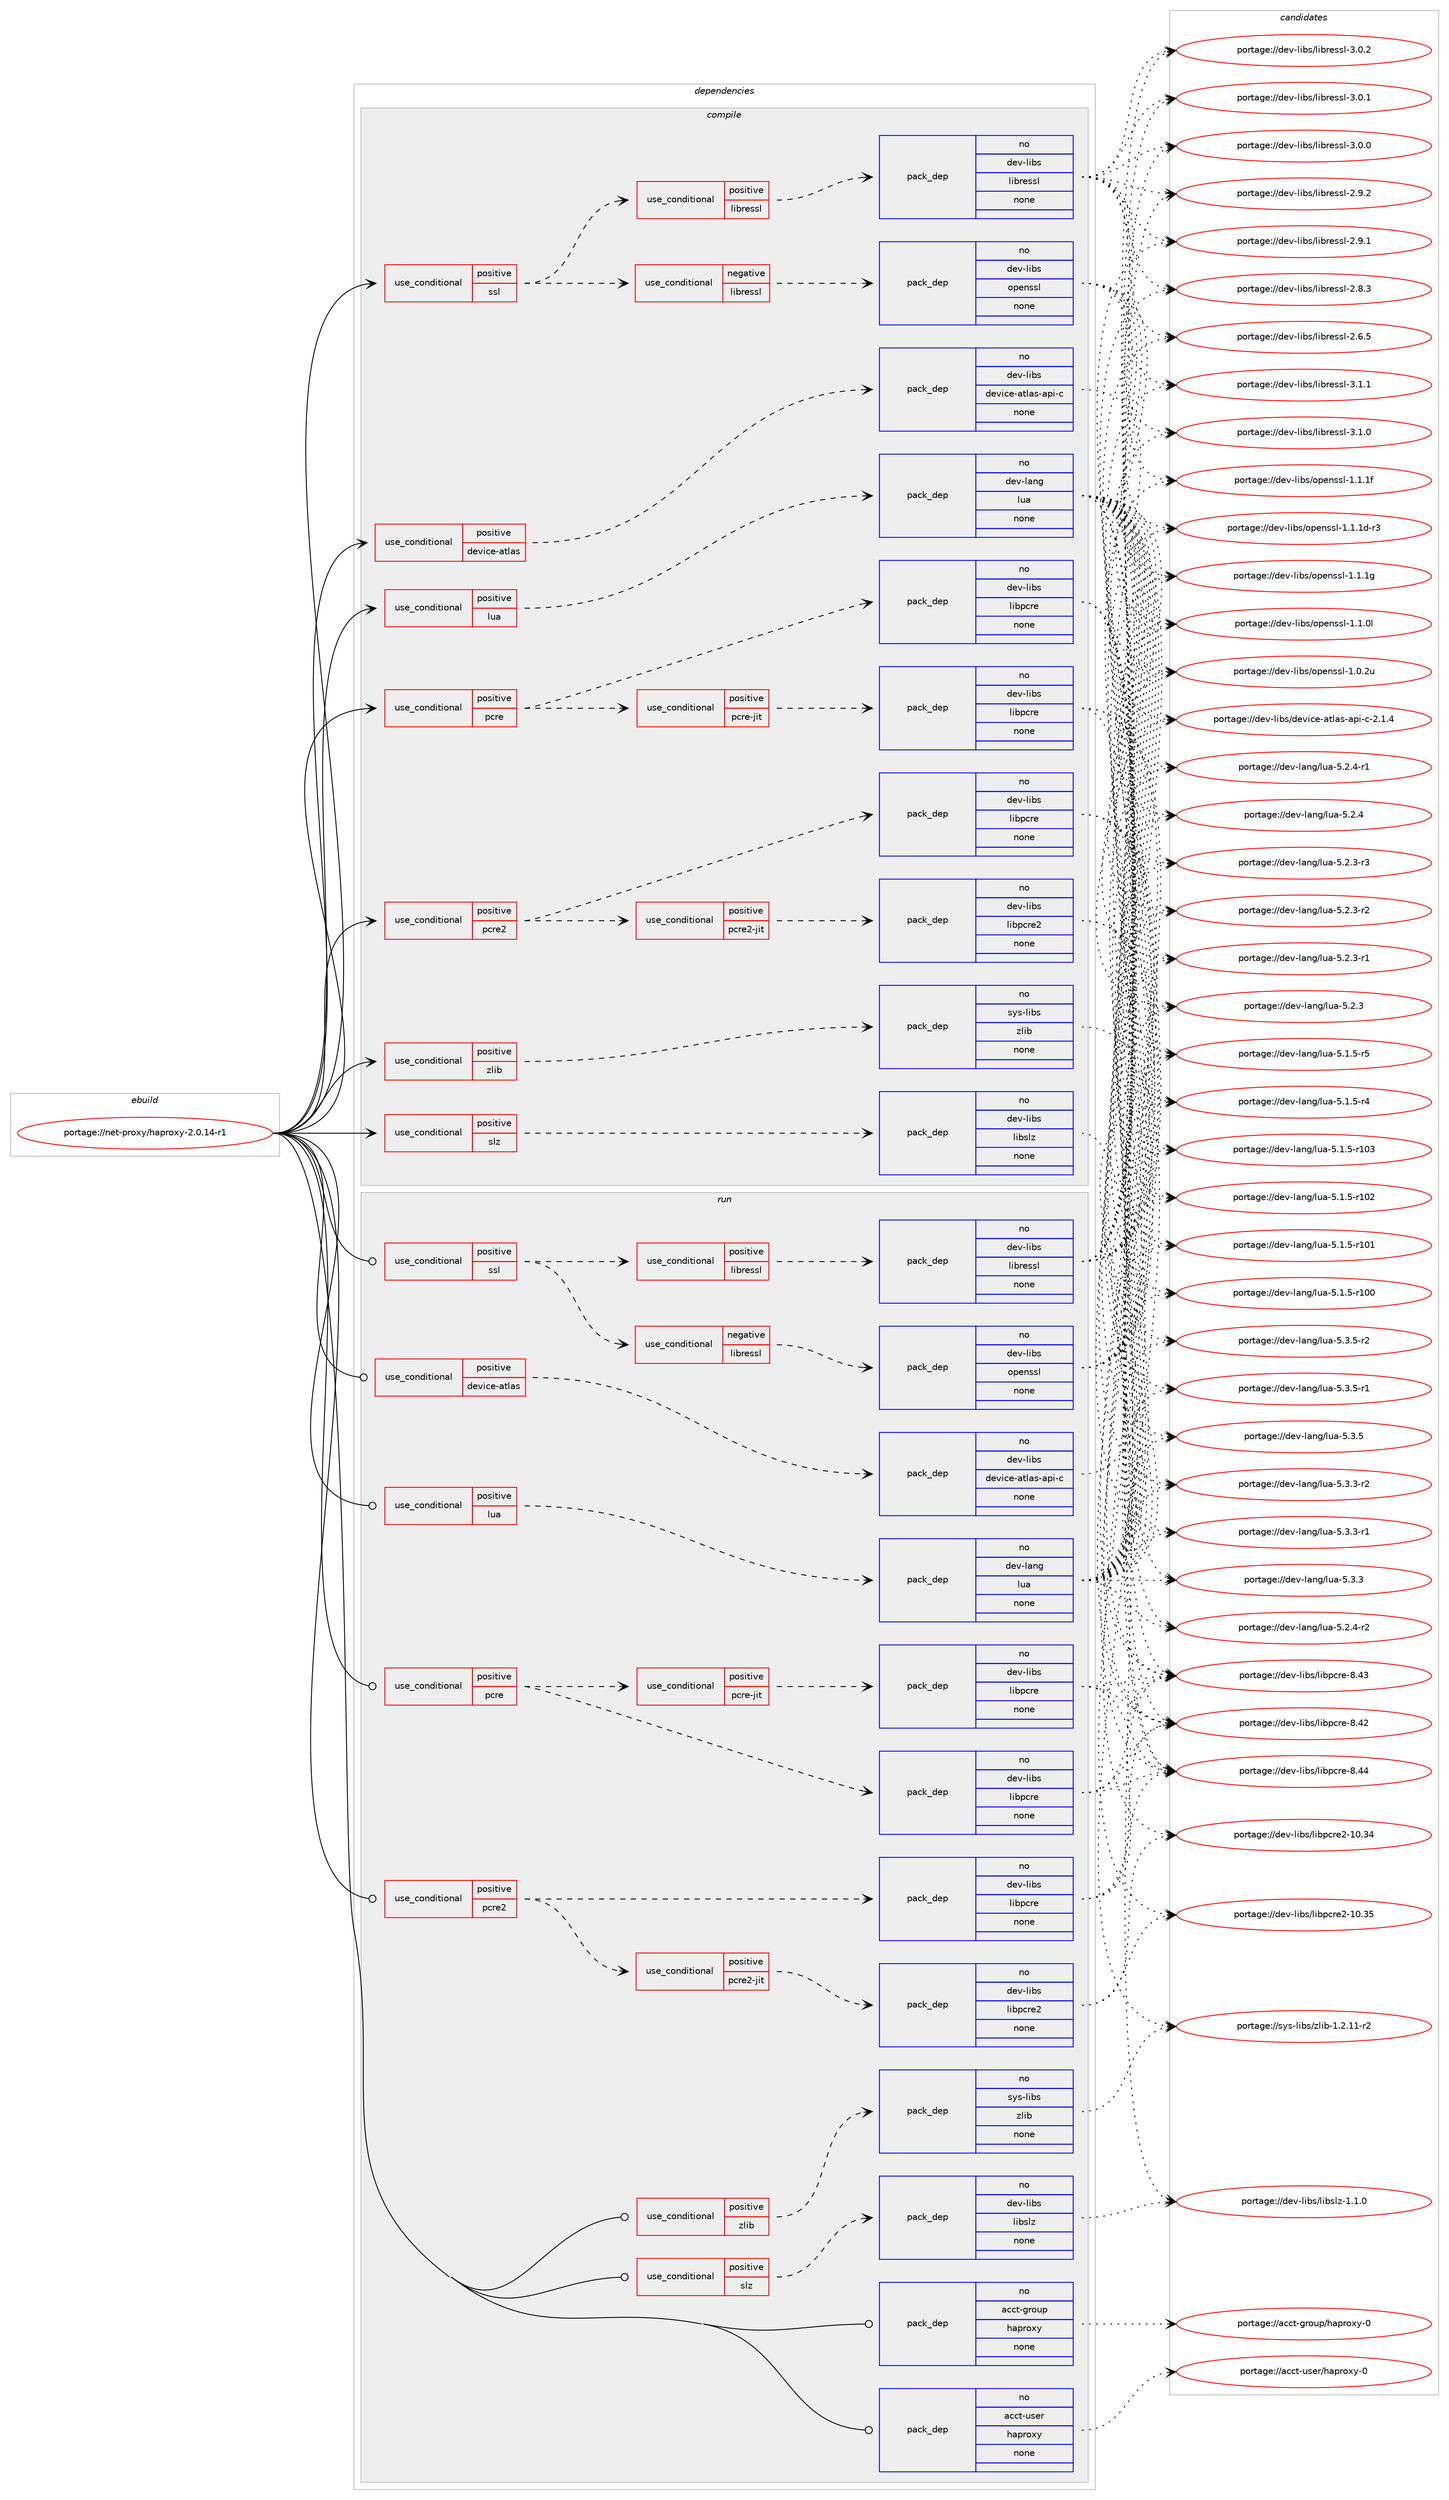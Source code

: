 digraph prolog {

# *************
# Graph options
# *************

newrank=true;
concentrate=true;
compound=true;
graph [rankdir=LR,fontname=Helvetica,fontsize=10,ranksep=1.5];#, ranksep=2.5, nodesep=0.2];
edge  [arrowhead=vee];
node  [fontname=Helvetica,fontsize=10];

# **********
# The ebuild
# **********

subgraph cluster_leftcol {
color=gray;
rank=same;
label=<<i>ebuild</i>>;
id [label="portage://net-proxy/haproxy-2.0.14-r1", color=red, width=4, href="../net-proxy/haproxy-2.0.14-r1.svg"];
}

# ****************
# The dependencies
# ****************

subgraph cluster_midcol {
color=gray;
label=<<i>dependencies</i>>;
subgraph cluster_compile {
fillcolor="#eeeeee";
style=filled;
label=<<i>compile</i>>;
subgraph cond2039 {
dependency10608 [label=<<TABLE BORDER="0" CELLBORDER="1" CELLSPACING="0" CELLPADDING="4"><TR><TD ROWSPAN="3" CELLPADDING="10">use_conditional</TD></TR><TR><TD>positive</TD></TR><TR><TD>device-atlas</TD></TR></TABLE>>, shape=none, color=red];
subgraph pack8441 {
dependency10609 [label=<<TABLE BORDER="0" CELLBORDER="1" CELLSPACING="0" CELLPADDING="4" WIDTH="220"><TR><TD ROWSPAN="6" CELLPADDING="30">pack_dep</TD></TR><TR><TD WIDTH="110">no</TD></TR><TR><TD>dev-libs</TD></TR><TR><TD>device-atlas-api-c</TD></TR><TR><TD>none</TD></TR><TR><TD></TD></TR></TABLE>>, shape=none, color=blue];
}
dependency10608:e -> dependency10609:w [weight=20,style="dashed",arrowhead="vee"];
}
id:e -> dependency10608:w [weight=20,style="solid",arrowhead="vee"];
subgraph cond2040 {
dependency10610 [label=<<TABLE BORDER="0" CELLBORDER="1" CELLSPACING="0" CELLPADDING="4"><TR><TD ROWSPAN="3" CELLPADDING="10">use_conditional</TD></TR><TR><TD>positive</TD></TR><TR><TD>lua</TD></TR></TABLE>>, shape=none, color=red];
subgraph pack8442 {
dependency10611 [label=<<TABLE BORDER="0" CELLBORDER="1" CELLSPACING="0" CELLPADDING="4" WIDTH="220"><TR><TD ROWSPAN="6" CELLPADDING="30">pack_dep</TD></TR><TR><TD WIDTH="110">no</TD></TR><TR><TD>dev-lang</TD></TR><TR><TD>lua</TD></TR><TR><TD>none</TD></TR><TR><TD></TD></TR></TABLE>>, shape=none, color=blue];
}
dependency10610:e -> dependency10611:w [weight=20,style="dashed",arrowhead="vee"];
}
id:e -> dependency10610:w [weight=20,style="solid",arrowhead="vee"];
subgraph cond2041 {
dependency10612 [label=<<TABLE BORDER="0" CELLBORDER="1" CELLSPACING="0" CELLPADDING="4"><TR><TD ROWSPAN="3" CELLPADDING="10">use_conditional</TD></TR><TR><TD>positive</TD></TR><TR><TD>pcre</TD></TR></TABLE>>, shape=none, color=red];
subgraph pack8443 {
dependency10613 [label=<<TABLE BORDER="0" CELLBORDER="1" CELLSPACING="0" CELLPADDING="4" WIDTH="220"><TR><TD ROWSPAN="6" CELLPADDING="30">pack_dep</TD></TR><TR><TD WIDTH="110">no</TD></TR><TR><TD>dev-libs</TD></TR><TR><TD>libpcre</TD></TR><TR><TD>none</TD></TR><TR><TD></TD></TR></TABLE>>, shape=none, color=blue];
}
dependency10612:e -> dependency10613:w [weight=20,style="dashed",arrowhead="vee"];
subgraph cond2042 {
dependency10614 [label=<<TABLE BORDER="0" CELLBORDER="1" CELLSPACING="0" CELLPADDING="4"><TR><TD ROWSPAN="3" CELLPADDING="10">use_conditional</TD></TR><TR><TD>positive</TD></TR><TR><TD>pcre-jit</TD></TR></TABLE>>, shape=none, color=red];
subgraph pack8444 {
dependency10615 [label=<<TABLE BORDER="0" CELLBORDER="1" CELLSPACING="0" CELLPADDING="4" WIDTH="220"><TR><TD ROWSPAN="6" CELLPADDING="30">pack_dep</TD></TR><TR><TD WIDTH="110">no</TD></TR><TR><TD>dev-libs</TD></TR><TR><TD>libpcre</TD></TR><TR><TD>none</TD></TR><TR><TD></TD></TR></TABLE>>, shape=none, color=blue];
}
dependency10614:e -> dependency10615:w [weight=20,style="dashed",arrowhead="vee"];
}
dependency10612:e -> dependency10614:w [weight=20,style="dashed",arrowhead="vee"];
}
id:e -> dependency10612:w [weight=20,style="solid",arrowhead="vee"];
subgraph cond2043 {
dependency10616 [label=<<TABLE BORDER="0" CELLBORDER="1" CELLSPACING="0" CELLPADDING="4"><TR><TD ROWSPAN="3" CELLPADDING="10">use_conditional</TD></TR><TR><TD>positive</TD></TR><TR><TD>pcre2</TD></TR></TABLE>>, shape=none, color=red];
subgraph pack8445 {
dependency10617 [label=<<TABLE BORDER="0" CELLBORDER="1" CELLSPACING="0" CELLPADDING="4" WIDTH="220"><TR><TD ROWSPAN="6" CELLPADDING="30">pack_dep</TD></TR><TR><TD WIDTH="110">no</TD></TR><TR><TD>dev-libs</TD></TR><TR><TD>libpcre</TD></TR><TR><TD>none</TD></TR><TR><TD></TD></TR></TABLE>>, shape=none, color=blue];
}
dependency10616:e -> dependency10617:w [weight=20,style="dashed",arrowhead="vee"];
subgraph cond2044 {
dependency10618 [label=<<TABLE BORDER="0" CELLBORDER="1" CELLSPACING="0" CELLPADDING="4"><TR><TD ROWSPAN="3" CELLPADDING="10">use_conditional</TD></TR><TR><TD>positive</TD></TR><TR><TD>pcre2-jit</TD></TR></TABLE>>, shape=none, color=red];
subgraph pack8446 {
dependency10619 [label=<<TABLE BORDER="0" CELLBORDER="1" CELLSPACING="0" CELLPADDING="4" WIDTH="220"><TR><TD ROWSPAN="6" CELLPADDING="30">pack_dep</TD></TR><TR><TD WIDTH="110">no</TD></TR><TR><TD>dev-libs</TD></TR><TR><TD>libpcre2</TD></TR><TR><TD>none</TD></TR><TR><TD></TD></TR></TABLE>>, shape=none, color=blue];
}
dependency10618:e -> dependency10619:w [weight=20,style="dashed",arrowhead="vee"];
}
dependency10616:e -> dependency10618:w [weight=20,style="dashed",arrowhead="vee"];
}
id:e -> dependency10616:w [weight=20,style="solid",arrowhead="vee"];
subgraph cond2045 {
dependency10620 [label=<<TABLE BORDER="0" CELLBORDER="1" CELLSPACING="0" CELLPADDING="4"><TR><TD ROWSPAN="3" CELLPADDING="10">use_conditional</TD></TR><TR><TD>positive</TD></TR><TR><TD>slz</TD></TR></TABLE>>, shape=none, color=red];
subgraph pack8447 {
dependency10621 [label=<<TABLE BORDER="0" CELLBORDER="1" CELLSPACING="0" CELLPADDING="4" WIDTH="220"><TR><TD ROWSPAN="6" CELLPADDING="30">pack_dep</TD></TR><TR><TD WIDTH="110">no</TD></TR><TR><TD>dev-libs</TD></TR><TR><TD>libslz</TD></TR><TR><TD>none</TD></TR><TR><TD></TD></TR></TABLE>>, shape=none, color=blue];
}
dependency10620:e -> dependency10621:w [weight=20,style="dashed",arrowhead="vee"];
}
id:e -> dependency10620:w [weight=20,style="solid",arrowhead="vee"];
subgraph cond2046 {
dependency10622 [label=<<TABLE BORDER="0" CELLBORDER="1" CELLSPACING="0" CELLPADDING="4"><TR><TD ROWSPAN="3" CELLPADDING="10">use_conditional</TD></TR><TR><TD>positive</TD></TR><TR><TD>ssl</TD></TR></TABLE>>, shape=none, color=red];
subgraph cond2047 {
dependency10623 [label=<<TABLE BORDER="0" CELLBORDER="1" CELLSPACING="0" CELLPADDING="4"><TR><TD ROWSPAN="3" CELLPADDING="10">use_conditional</TD></TR><TR><TD>negative</TD></TR><TR><TD>libressl</TD></TR></TABLE>>, shape=none, color=red];
subgraph pack8448 {
dependency10624 [label=<<TABLE BORDER="0" CELLBORDER="1" CELLSPACING="0" CELLPADDING="4" WIDTH="220"><TR><TD ROWSPAN="6" CELLPADDING="30">pack_dep</TD></TR><TR><TD WIDTH="110">no</TD></TR><TR><TD>dev-libs</TD></TR><TR><TD>openssl</TD></TR><TR><TD>none</TD></TR><TR><TD></TD></TR></TABLE>>, shape=none, color=blue];
}
dependency10623:e -> dependency10624:w [weight=20,style="dashed",arrowhead="vee"];
}
dependency10622:e -> dependency10623:w [weight=20,style="dashed",arrowhead="vee"];
subgraph cond2048 {
dependency10625 [label=<<TABLE BORDER="0" CELLBORDER="1" CELLSPACING="0" CELLPADDING="4"><TR><TD ROWSPAN="3" CELLPADDING="10">use_conditional</TD></TR><TR><TD>positive</TD></TR><TR><TD>libressl</TD></TR></TABLE>>, shape=none, color=red];
subgraph pack8449 {
dependency10626 [label=<<TABLE BORDER="0" CELLBORDER="1" CELLSPACING="0" CELLPADDING="4" WIDTH="220"><TR><TD ROWSPAN="6" CELLPADDING="30">pack_dep</TD></TR><TR><TD WIDTH="110">no</TD></TR><TR><TD>dev-libs</TD></TR><TR><TD>libressl</TD></TR><TR><TD>none</TD></TR><TR><TD></TD></TR></TABLE>>, shape=none, color=blue];
}
dependency10625:e -> dependency10626:w [weight=20,style="dashed",arrowhead="vee"];
}
dependency10622:e -> dependency10625:w [weight=20,style="dashed",arrowhead="vee"];
}
id:e -> dependency10622:w [weight=20,style="solid",arrowhead="vee"];
subgraph cond2049 {
dependency10627 [label=<<TABLE BORDER="0" CELLBORDER="1" CELLSPACING="0" CELLPADDING="4"><TR><TD ROWSPAN="3" CELLPADDING="10">use_conditional</TD></TR><TR><TD>positive</TD></TR><TR><TD>zlib</TD></TR></TABLE>>, shape=none, color=red];
subgraph pack8450 {
dependency10628 [label=<<TABLE BORDER="0" CELLBORDER="1" CELLSPACING="0" CELLPADDING="4" WIDTH="220"><TR><TD ROWSPAN="6" CELLPADDING="30">pack_dep</TD></TR><TR><TD WIDTH="110">no</TD></TR><TR><TD>sys-libs</TD></TR><TR><TD>zlib</TD></TR><TR><TD>none</TD></TR><TR><TD></TD></TR></TABLE>>, shape=none, color=blue];
}
dependency10627:e -> dependency10628:w [weight=20,style="dashed",arrowhead="vee"];
}
id:e -> dependency10627:w [weight=20,style="solid",arrowhead="vee"];
}
subgraph cluster_compileandrun {
fillcolor="#eeeeee";
style=filled;
label=<<i>compile and run</i>>;
}
subgraph cluster_run {
fillcolor="#eeeeee";
style=filled;
label=<<i>run</i>>;
subgraph cond2050 {
dependency10629 [label=<<TABLE BORDER="0" CELLBORDER="1" CELLSPACING="0" CELLPADDING="4"><TR><TD ROWSPAN="3" CELLPADDING="10">use_conditional</TD></TR><TR><TD>positive</TD></TR><TR><TD>device-atlas</TD></TR></TABLE>>, shape=none, color=red];
subgraph pack8451 {
dependency10630 [label=<<TABLE BORDER="0" CELLBORDER="1" CELLSPACING="0" CELLPADDING="4" WIDTH="220"><TR><TD ROWSPAN="6" CELLPADDING="30">pack_dep</TD></TR><TR><TD WIDTH="110">no</TD></TR><TR><TD>dev-libs</TD></TR><TR><TD>device-atlas-api-c</TD></TR><TR><TD>none</TD></TR><TR><TD></TD></TR></TABLE>>, shape=none, color=blue];
}
dependency10629:e -> dependency10630:w [weight=20,style="dashed",arrowhead="vee"];
}
id:e -> dependency10629:w [weight=20,style="solid",arrowhead="odot"];
subgraph cond2051 {
dependency10631 [label=<<TABLE BORDER="0" CELLBORDER="1" CELLSPACING="0" CELLPADDING="4"><TR><TD ROWSPAN="3" CELLPADDING="10">use_conditional</TD></TR><TR><TD>positive</TD></TR><TR><TD>lua</TD></TR></TABLE>>, shape=none, color=red];
subgraph pack8452 {
dependency10632 [label=<<TABLE BORDER="0" CELLBORDER="1" CELLSPACING="0" CELLPADDING="4" WIDTH="220"><TR><TD ROWSPAN="6" CELLPADDING="30">pack_dep</TD></TR><TR><TD WIDTH="110">no</TD></TR><TR><TD>dev-lang</TD></TR><TR><TD>lua</TD></TR><TR><TD>none</TD></TR><TR><TD></TD></TR></TABLE>>, shape=none, color=blue];
}
dependency10631:e -> dependency10632:w [weight=20,style="dashed",arrowhead="vee"];
}
id:e -> dependency10631:w [weight=20,style="solid",arrowhead="odot"];
subgraph cond2052 {
dependency10633 [label=<<TABLE BORDER="0" CELLBORDER="1" CELLSPACING="0" CELLPADDING="4"><TR><TD ROWSPAN="3" CELLPADDING="10">use_conditional</TD></TR><TR><TD>positive</TD></TR><TR><TD>pcre</TD></TR></TABLE>>, shape=none, color=red];
subgraph pack8453 {
dependency10634 [label=<<TABLE BORDER="0" CELLBORDER="1" CELLSPACING="0" CELLPADDING="4" WIDTH="220"><TR><TD ROWSPAN="6" CELLPADDING="30">pack_dep</TD></TR><TR><TD WIDTH="110">no</TD></TR><TR><TD>dev-libs</TD></TR><TR><TD>libpcre</TD></TR><TR><TD>none</TD></TR><TR><TD></TD></TR></TABLE>>, shape=none, color=blue];
}
dependency10633:e -> dependency10634:w [weight=20,style="dashed",arrowhead="vee"];
subgraph cond2053 {
dependency10635 [label=<<TABLE BORDER="0" CELLBORDER="1" CELLSPACING="0" CELLPADDING="4"><TR><TD ROWSPAN="3" CELLPADDING="10">use_conditional</TD></TR><TR><TD>positive</TD></TR><TR><TD>pcre-jit</TD></TR></TABLE>>, shape=none, color=red];
subgraph pack8454 {
dependency10636 [label=<<TABLE BORDER="0" CELLBORDER="1" CELLSPACING="0" CELLPADDING="4" WIDTH="220"><TR><TD ROWSPAN="6" CELLPADDING="30">pack_dep</TD></TR><TR><TD WIDTH="110">no</TD></TR><TR><TD>dev-libs</TD></TR><TR><TD>libpcre</TD></TR><TR><TD>none</TD></TR><TR><TD></TD></TR></TABLE>>, shape=none, color=blue];
}
dependency10635:e -> dependency10636:w [weight=20,style="dashed",arrowhead="vee"];
}
dependency10633:e -> dependency10635:w [weight=20,style="dashed",arrowhead="vee"];
}
id:e -> dependency10633:w [weight=20,style="solid",arrowhead="odot"];
subgraph cond2054 {
dependency10637 [label=<<TABLE BORDER="0" CELLBORDER="1" CELLSPACING="0" CELLPADDING="4"><TR><TD ROWSPAN="3" CELLPADDING="10">use_conditional</TD></TR><TR><TD>positive</TD></TR><TR><TD>pcre2</TD></TR></TABLE>>, shape=none, color=red];
subgraph pack8455 {
dependency10638 [label=<<TABLE BORDER="0" CELLBORDER="1" CELLSPACING="0" CELLPADDING="4" WIDTH="220"><TR><TD ROWSPAN="6" CELLPADDING="30">pack_dep</TD></TR><TR><TD WIDTH="110">no</TD></TR><TR><TD>dev-libs</TD></TR><TR><TD>libpcre</TD></TR><TR><TD>none</TD></TR><TR><TD></TD></TR></TABLE>>, shape=none, color=blue];
}
dependency10637:e -> dependency10638:w [weight=20,style="dashed",arrowhead="vee"];
subgraph cond2055 {
dependency10639 [label=<<TABLE BORDER="0" CELLBORDER="1" CELLSPACING="0" CELLPADDING="4"><TR><TD ROWSPAN="3" CELLPADDING="10">use_conditional</TD></TR><TR><TD>positive</TD></TR><TR><TD>pcre2-jit</TD></TR></TABLE>>, shape=none, color=red];
subgraph pack8456 {
dependency10640 [label=<<TABLE BORDER="0" CELLBORDER="1" CELLSPACING="0" CELLPADDING="4" WIDTH="220"><TR><TD ROWSPAN="6" CELLPADDING="30">pack_dep</TD></TR><TR><TD WIDTH="110">no</TD></TR><TR><TD>dev-libs</TD></TR><TR><TD>libpcre2</TD></TR><TR><TD>none</TD></TR><TR><TD></TD></TR></TABLE>>, shape=none, color=blue];
}
dependency10639:e -> dependency10640:w [weight=20,style="dashed",arrowhead="vee"];
}
dependency10637:e -> dependency10639:w [weight=20,style="dashed",arrowhead="vee"];
}
id:e -> dependency10637:w [weight=20,style="solid",arrowhead="odot"];
subgraph cond2056 {
dependency10641 [label=<<TABLE BORDER="0" CELLBORDER="1" CELLSPACING="0" CELLPADDING="4"><TR><TD ROWSPAN="3" CELLPADDING="10">use_conditional</TD></TR><TR><TD>positive</TD></TR><TR><TD>slz</TD></TR></TABLE>>, shape=none, color=red];
subgraph pack8457 {
dependency10642 [label=<<TABLE BORDER="0" CELLBORDER="1" CELLSPACING="0" CELLPADDING="4" WIDTH="220"><TR><TD ROWSPAN="6" CELLPADDING="30">pack_dep</TD></TR><TR><TD WIDTH="110">no</TD></TR><TR><TD>dev-libs</TD></TR><TR><TD>libslz</TD></TR><TR><TD>none</TD></TR><TR><TD></TD></TR></TABLE>>, shape=none, color=blue];
}
dependency10641:e -> dependency10642:w [weight=20,style="dashed",arrowhead="vee"];
}
id:e -> dependency10641:w [weight=20,style="solid",arrowhead="odot"];
subgraph cond2057 {
dependency10643 [label=<<TABLE BORDER="0" CELLBORDER="1" CELLSPACING="0" CELLPADDING="4"><TR><TD ROWSPAN="3" CELLPADDING="10">use_conditional</TD></TR><TR><TD>positive</TD></TR><TR><TD>ssl</TD></TR></TABLE>>, shape=none, color=red];
subgraph cond2058 {
dependency10644 [label=<<TABLE BORDER="0" CELLBORDER="1" CELLSPACING="0" CELLPADDING="4"><TR><TD ROWSPAN="3" CELLPADDING="10">use_conditional</TD></TR><TR><TD>negative</TD></TR><TR><TD>libressl</TD></TR></TABLE>>, shape=none, color=red];
subgraph pack8458 {
dependency10645 [label=<<TABLE BORDER="0" CELLBORDER="1" CELLSPACING="0" CELLPADDING="4" WIDTH="220"><TR><TD ROWSPAN="6" CELLPADDING="30">pack_dep</TD></TR><TR><TD WIDTH="110">no</TD></TR><TR><TD>dev-libs</TD></TR><TR><TD>openssl</TD></TR><TR><TD>none</TD></TR><TR><TD></TD></TR></TABLE>>, shape=none, color=blue];
}
dependency10644:e -> dependency10645:w [weight=20,style="dashed",arrowhead="vee"];
}
dependency10643:e -> dependency10644:w [weight=20,style="dashed",arrowhead="vee"];
subgraph cond2059 {
dependency10646 [label=<<TABLE BORDER="0" CELLBORDER="1" CELLSPACING="0" CELLPADDING="4"><TR><TD ROWSPAN="3" CELLPADDING="10">use_conditional</TD></TR><TR><TD>positive</TD></TR><TR><TD>libressl</TD></TR></TABLE>>, shape=none, color=red];
subgraph pack8459 {
dependency10647 [label=<<TABLE BORDER="0" CELLBORDER="1" CELLSPACING="0" CELLPADDING="4" WIDTH="220"><TR><TD ROWSPAN="6" CELLPADDING="30">pack_dep</TD></TR><TR><TD WIDTH="110">no</TD></TR><TR><TD>dev-libs</TD></TR><TR><TD>libressl</TD></TR><TR><TD>none</TD></TR><TR><TD></TD></TR></TABLE>>, shape=none, color=blue];
}
dependency10646:e -> dependency10647:w [weight=20,style="dashed",arrowhead="vee"];
}
dependency10643:e -> dependency10646:w [weight=20,style="dashed",arrowhead="vee"];
}
id:e -> dependency10643:w [weight=20,style="solid",arrowhead="odot"];
subgraph cond2060 {
dependency10648 [label=<<TABLE BORDER="0" CELLBORDER="1" CELLSPACING="0" CELLPADDING="4"><TR><TD ROWSPAN="3" CELLPADDING="10">use_conditional</TD></TR><TR><TD>positive</TD></TR><TR><TD>zlib</TD></TR></TABLE>>, shape=none, color=red];
subgraph pack8460 {
dependency10649 [label=<<TABLE BORDER="0" CELLBORDER="1" CELLSPACING="0" CELLPADDING="4" WIDTH="220"><TR><TD ROWSPAN="6" CELLPADDING="30">pack_dep</TD></TR><TR><TD WIDTH="110">no</TD></TR><TR><TD>sys-libs</TD></TR><TR><TD>zlib</TD></TR><TR><TD>none</TD></TR><TR><TD></TD></TR></TABLE>>, shape=none, color=blue];
}
dependency10648:e -> dependency10649:w [weight=20,style="dashed",arrowhead="vee"];
}
id:e -> dependency10648:w [weight=20,style="solid",arrowhead="odot"];
subgraph pack8461 {
dependency10650 [label=<<TABLE BORDER="0" CELLBORDER="1" CELLSPACING="0" CELLPADDING="4" WIDTH="220"><TR><TD ROWSPAN="6" CELLPADDING="30">pack_dep</TD></TR><TR><TD WIDTH="110">no</TD></TR><TR><TD>acct-group</TD></TR><TR><TD>haproxy</TD></TR><TR><TD>none</TD></TR><TR><TD></TD></TR></TABLE>>, shape=none, color=blue];
}
id:e -> dependency10650:w [weight=20,style="solid",arrowhead="odot"];
subgraph pack8462 {
dependency10651 [label=<<TABLE BORDER="0" CELLBORDER="1" CELLSPACING="0" CELLPADDING="4" WIDTH="220"><TR><TD ROWSPAN="6" CELLPADDING="30">pack_dep</TD></TR><TR><TD WIDTH="110">no</TD></TR><TR><TD>acct-user</TD></TR><TR><TD>haproxy</TD></TR><TR><TD>none</TD></TR><TR><TD></TD></TR></TABLE>>, shape=none, color=blue];
}
id:e -> dependency10651:w [weight=20,style="solid",arrowhead="odot"];
}
}

# **************
# The candidates
# **************

subgraph cluster_choices {
rank=same;
color=gray;
label=<<i>candidates</i>>;

subgraph choice8441 {
color=black;
nodesep=1;
choice1001011184510810598115471001011181059910145971161089711545971121054599455046494652 [label="portage://dev-libs/device-atlas-api-c-2.1.4", color=red, width=4,href="../dev-libs/device-atlas-api-c-2.1.4.svg"];
dependency10609:e -> choice1001011184510810598115471001011181059910145971161089711545971121054599455046494652:w [style=dotted,weight="100"];
}
subgraph choice8442 {
color=black;
nodesep=1;
choice100101118451089711010347108117974553465146534511450 [label="portage://dev-lang/lua-5.3.5-r2", color=red, width=4,href="../dev-lang/lua-5.3.5-r2.svg"];
choice100101118451089711010347108117974553465146534511449 [label="portage://dev-lang/lua-5.3.5-r1", color=red, width=4,href="../dev-lang/lua-5.3.5-r1.svg"];
choice10010111845108971101034710811797455346514653 [label="portage://dev-lang/lua-5.3.5", color=red, width=4,href="../dev-lang/lua-5.3.5.svg"];
choice100101118451089711010347108117974553465146514511450 [label="portage://dev-lang/lua-5.3.3-r2", color=red, width=4,href="../dev-lang/lua-5.3.3-r2.svg"];
choice100101118451089711010347108117974553465146514511449 [label="portage://dev-lang/lua-5.3.3-r1", color=red, width=4,href="../dev-lang/lua-5.3.3-r1.svg"];
choice10010111845108971101034710811797455346514651 [label="portage://dev-lang/lua-5.3.3", color=red, width=4,href="../dev-lang/lua-5.3.3.svg"];
choice100101118451089711010347108117974553465046524511450 [label="portage://dev-lang/lua-5.2.4-r2", color=red, width=4,href="../dev-lang/lua-5.2.4-r2.svg"];
choice100101118451089711010347108117974553465046524511449 [label="portage://dev-lang/lua-5.2.4-r1", color=red, width=4,href="../dev-lang/lua-5.2.4-r1.svg"];
choice10010111845108971101034710811797455346504652 [label="portage://dev-lang/lua-5.2.4", color=red, width=4,href="../dev-lang/lua-5.2.4.svg"];
choice100101118451089711010347108117974553465046514511451 [label="portage://dev-lang/lua-5.2.3-r3", color=red, width=4,href="../dev-lang/lua-5.2.3-r3.svg"];
choice100101118451089711010347108117974553465046514511450 [label="portage://dev-lang/lua-5.2.3-r2", color=red, width=4,href="../dev-lang/lua-5.2.3-r2.svg"];
choice100101118451089711010347108117974553465046514511449 [label="portage://dev-lang/lua-5.2.3-r1", color=red, width=4,href="../dev-lang/lua-5.2.3-r1.svg"];
choice10010111845108971101034710811797455346504651 [label="portage://dev-lang/lua-5.2.3", color=red, width=4,href="../dev-lang/lua-5.2.3.svg"];
choice100101118451089711010347108117974553464946534511453 [label="portage://dev-lang/lua-5.1.5-r5", color=red, width=4,href="../dev-lang/lua-5.1.5-r5.svg"];
choice100101118451089711010347108117974553464946534511452 [label="portage://dev-lang/lua-5.1.5-r4", color=red, width=4,href="../dev-lang/lua-5.1.5-r4.svg"];
choice1001011184510897110103471081179745534649465345114494851 [label="portage://dev-lang/lua-5.1.5-r103", color=red, width=4,href="../dev-lang/lua-5.1.5-r103.svg"];
choice1001011184510897110103471081179745534649465345114494850 [label="portage://dev-lang/lua-5.1.5-r102", color=red, width=4,href="../dev-lang/lua-5.1.5-r102.svg"];
choice1001011184510897110103471081179745534649465345114494849 [label="portage://dev-lang/lua-5.1.5-r101", color=red, width=4,href="../dev-lang/lua-5.1.5-r101.svg"];
choice1001011184510897110103471081179745534649465345114494848 [label="portage://dev-lang/lua-5.1.5-r100", color=red, width=4,href="../dev-lang/lua-5.1.5-r100.svg"];
dependency10611:e -> choice100101118451089711010347108117974553465146534511450:w [style=dotted,weight="100"];
dependency10611:e -> choice100101118451089711010347108117974553465146534511449:w [style=dotted,weight="100"];
dependency10611:e -> choice10010111845108971101034710811797455346514653:w [style=dotted,weight="100"];
dependency10611:e -> choice100101118451089711010347108117974553465146514511450:w [style=dotted,weight="100"];
dependency10611:e -> choice100101118451089711010347108117974553465146514511449:w [style=dotted,weight="100"];
dependency10611:e -> choice10010111845108971101034710811797455346514651:w [style=dotted,weight="100"];
dependency10611:e -> choice100101118451089711010347108117974553465046524511450:w [style=dotted,weight="100"];
dependency10611:e -> choice100101118451089711010347108117974553465046524511449:w [style=dotted,weight="100"];
dependency10611:e -> choice10010111845108971101034710811797455346504652:w [style=dotted,weight="100"];
dependency10611:e -> choice100101118451089711010347108117974553465046514511451:w [style=dotted,weight="100"];
dependency10611:e -> choice100101118451089711010347108117974553465046514511450:w [style=dotted,weight="100"];
dependency10611:e -> choice100101118451089711010347108117974553465046514511449:w [style=dotted,weight="100"];
dependency10611:e -> choice10010111845108971101034710811797455346504651:w [style=dotted,weight="100"];
dependency10611:e -> choice100101118451089711010347108117974553464946534511453:w [style=dotted,weight="100"];
dependency10611:e -> choice100101118451089711010347108117974553464946534511452:w [style=dotted,weight="100"];
dependency10611:e -> choice1001011184510897110103471081179745534649465345114494851:w [style=dotted,weight="100"];
dependency10611:e -> choice1001011184510897110103471081179745534649465345114494850:w [style=dotted,weight="100"];
dependency10611:e -> choice1001011184510897110103471081179745534649465345114494849:w [style=dotted,weight="100"];
dependency10611:e -> choice1001011184510897110103471081179745534649465345114494848:w [style=dotted,weight="100"];
}
subgraph choice8443 {
color=black;
nodesep=1;
choice10010111845108105981154710810598112991141014556465252 [label="portage://dev-libs/libpcre-8.44", color=red, width=4,href="../dev-libs/libpcre-8.44.svg"];
choice10010111845108105981154710810598112991141014556465251 [label="portage://dev-libs/libpcre-8.43", color=red, width=4,href="../dev-libs/libpcre-8.43.svg"];
choice10010111845108105981154710810598112991141014556465250 [label="portage://dev-libs/libpcre-8.42", color=red, width=4,href="../dev-libs/libpcre-8.42.svg"];
dependency10613:e -> choice10010111845108105981154710810598112991141014556465252:w [style=dotted,weight="100"];
dependency10613:e -> choice10010111845108105981154710810598112991141014556465251:w [style=dotted,weight="100"];
dependency10613:e -> choice10010111845108105981154710810598112991141014556465250:w [style=dotted,weight="100"];
}
subgraph choice8444 {
color=black;
nodesep=1;
choice10010111845108105981154710810598112991141014556465252 [label="portage://dev-libs/libpcre-8.44", color=red, width=4,href="../dev-libs/libpcre-8.44.svg"];
choice10010111845108105981154710810598112991141014556465251 [label="portage://dev-libs/libpcre-8.43", color=red, width=4,href="../dev-libs/libpcre-8.43.svg"];
choice10010111845108105981154710810598112991141014556465250 [label="portage://dev-libs/libpcre-8.42", color=red, width=4,href="../dev-libs/libpcre-8.42.svg"];
dependency10615:e -> choice10010111845108105981154710810598112991141014556465252:w [style=dotted,weight="100"];
dependency10615:e -> choice10010111845108105981154710810598112991141014556465251:w [style=dotted,weight="100"];
dependency10615:e -> choice10010111845108105981154710810598112991141014556465250:w [style=dotted,weight="100"];
}
subgraph choice8445 {
color=black;
nodesep=1;
choice10010111845108105981154710810598112991141014556465252 [label="portage://dev-libs/libpcre-8.44", color=red, width=4,href="../dev-libs/libpcre-8.44.svg"];
choice10010111845108105981154710810598112991141014556465251 [label="portage://dev-libs/libpcre-8.43", color=red, width=4,href="../dev-libs/libpcre-8.43.svg"];
choice10010111845108105981154710810598112991141014556465250 [label="portage://dev-libs/libpcre-8.42", color=red, width=4,href="../dev-libs/libpcre-8.42.svg"];
dependency10617:e -> choice10010111845108105981154710810598112991141014556465252:w [style=dotted,weight="100"];
dependency10617:e -> choice10010111845108105981154710810598112991141014556465251:w [style=dotted,weight="100"];
dependency10617:e -> choice10010111845108105981154710810598112991141014556465250:w [style=dotted,weight="100"];
}
subgraph choice8446 {
color=black;
nodesep=1;
choice100101118451081059811547108105981129911410150454948465153 [label="portage://dev-libs/libpcre2-10.35", color=red, width=4,href="../dev-libs/libpcre2-10.35.svg"];
choice100101118451081059811547108105981129911410150454948465152 [label="portage://dev-libs/libpcre2-10.34", color=red, width=4,href="../dev-libs/libpcre2-10.34.svg"];
dependency10619:e -> choice100101118451081059811547108105981129911410150454948465153:w [style=dotted,weight="100"];
dependency10619:e -> choice100101118451081059811547108105981129911410150454948465152:w [style=dotted,weight="100"];
}
subgraph choice8447 {
color=black;
nodesep=1;
choice10010111845108105981154710810598115108122454946494648 [label="portage://dev-libs/libslz-1.1.0", color=red, width=4,href="../dev-libs/libslz-1.1.0.svg"];
dependency10621:e -> choice10010111845108105981154710810598115108122454946494648:w [style=dotted,weight="100"];
}
subgraph choice8448 {
color=black;
nodesep=1;
choice100101118451081059811547111112101110115115108454946494649103 [label="portage://dev-libs/openssl-1.1.1g", color=red, width=4,href="../dev-libs/openssl-1.1.1g.svg"];
choice100101118451081059811547111112101110115115108454946494649102 [label="portage://dev-libs/openssl-1.1.1f", color=red, width=4,href="../dev-libs/openssl-1.1.1f.svg"];
choice1001011184510810598115471111121011101151151084549464946491004511451 [label="portage://dev-libs/openssl-1.1.1d-r3", color=red, width=4,href="../dev-libs/openssl-1.1.1d-r3.svg"];
choice100101118451081059811547111112101110115115108454946494648108 [label="portage://dev-libs/openssl-1.1.0l", color=red, width=4,href="../dev-libs/openssl-1.1.0l.svg"];
choice100101118451081059811547111112101110115115108454946484650117 [label="portage://dev-libs/openssl-1.0.2u", color=red, width=4,href="../dev-libs/openssl-1.0.2u.svg"];
dependency10624:e -> choice100101118451081059811547111112101110115115108454946494649103:w [style=dotted,weight="100"];
dependency10624:e -> choice100101118451081059811547111112101110115115108454946494649102:w [style=dotted,weight="100"];
dependency10624:e -> choice1001011184510810598115471111121011101151151084549464946491004511451:w [style=dotted,weight="100"];
dependency10624:e -> choice100101118451081059811547111112101110115115108454946494648108:w [style=dotted,weight="100"];
dependency10624:e -> choice100101118451081059811547111112101110115115108454946484650117:w [style=dotted,weight="100"];
}
subgraph choice8449 {
color=black;
nodesep=1;
choice10010111845108105981154710810598114101115115108455146494649 [label="portage://dev-libs/libressl-3.1.1", color=red, width=4,href="../dev-libs/libressl-3.1.1.svg"];
choice10010111845108105981154710810598114101115115108455146494648 [label="portage://dev-libs/libressl-3.1.0", color=red, width=4,href="../dev-libs/libressl-3.1.0.svg"];
choice10010111845108105981154710810598114101115115108455146484650 [label="portage://dev-libs/libressl-3.0.2", color=red, width=4,href="../dev-libs/libressl-3.0.2.svg"];
choice10010111845108105981154710810598114101115115108455146484649 [label="portage://dev-libs/libressl-3.0.1", color=red, width=4,href="../dev-libs/libressl-3.0.1.svg"];
choice10010111845108105981154710810598114101115115108455146484648 [label="portage://dev-libs/libressl-3.0.0", color=red, width=4,href="../dev-libs/libressl-3.0.0.svg"];
choice10010111845108105981154710810598114101115115108455046574650 [label="portage://dev-libs/libressl-2.9.2", color=red, width=4,href="../dev-libs/libressl-2.9.2.svg"];
choice10010111845108105981154710810598114101115115108455046574649 [label="portage://dev-libs/libressl-2.9.1", color=red, width=4,href="../dev-libs/libressl-2.9.1.svg"];
choice10010111845108105981154710810598114101115115108455046564651 [label="portage://dev-libs/libressl-2.8.3", color=red, width=4,href="../dev-libs/libressl-2.8.3.svg"];
choice10010111845108105981154710810598114101115115108455046544653 [label="portage://dev-libs/libressl-2.6.5", color=red, width=4,href="../dev-libs/libressl-2.6.5.svg"];
dependency10626:e -> choice10010111845108105981154710810598114101115115108455146494649:w [style=dotted,weight="100"];
dependency10626:e -> choice10010111845108105981154710810598114101115115108455146494648:w [style=dotted,weight="100"];
dependency10626:e -> choice10010111845108105981154710810598114101115115108455146484650:w [style=dotted,weight="100"];
dependency10626:e -> choice10010111845108105981154710810598114101115115108455146484649:w [style=dotted,weight="100"];
dependency10626:e -> choice10010111845108105981154710810598114101115115108455146484648:w [style=dotted,weight="100"];
dependency10626:e -> choice10010111845108105981154710810598114101115115108455046574650:w [style=dotted,weight="100"];
dependency10626:e -> choice10010111845108105981154710810598114101115115108455046574649:w [style=dotted,weight="100"];
dependency10626:e -> choice10010111845108105981154710810598114101115115108455046564651:w [style=dotted,weight="100"];
dependency10626:e -> choice10010111845108105981154710810598114101115115108455046544653:w [style=dotted,weight="100"];
}
subgraph choice8450 {
color=black;
nodesep=1;
choice11512111545108105981154712210810598454946504649494511450 [label="portage://sys-libs/zlib-1.2.11-r2", color=red, width=4,href="../sys-libs/zlib-1.2.11-r2.svg"];
dependency10628:e -> choice11512111545108105981154712210810598454946504649494511450:w [style=dotted,weight="100"];
}
subgraph choice8451 {
color=black;
nodesep=1;
choice1001011184510810598115471001011181059910145971161089711545971121054599455046494652 [label="portage://dev-libs/device-atlas-api-c-2.1.4", color=red, width=4,href="../dev-libs/device-atlas-api-c-2.1.4.svg"];
dependency10630:e -> choice1001011184510810598115471001011181059910145971161089711545971121054599455046494652:w [style=dotted,weight="100"];
}
subgraph choice8452 {
color=black;
nodesep=1;
choice100101118451089711010347108117974553465146534511450 [label="portage://dev-lang/lua-5.3.5-r2", color=red, width=4,href="../dev-lang/lua-5.3.5-r2.svg"];
choice100101118451089711010347108117974553465146534511449 [label="portage://dev-lang/lua-5.3.5-r1", color=red, width=4,href="../dev-lang/lua-5.3.5-r1.svg"];
choice10010111845108971101034710811797455346514653 [label="portage://dev-lang/lua-5.3.5", color=red, width=4,href="../dev-lang/lua-5.3.5.svg"];
choice100101118451089711010347108117974553465146514511450 [label="portage://dev-lang/lua-5.3.3-r2", color=red, width=4,href="../dev-lang/lua-5.3.3-r2.svg"];
choice100101118451089711010347108117974553465146514511449 [label="portage://dev-lang/lua-5.3.3-r1", color=red, width=4,href="../dev-lang/lua-5.3.3-r1.svg"];
choice10010111845108971101034710811797455346514651 [label="portage://dev-lang/lua-5.3.3", color=red, width=4,href="../dev-lang/lua-5.3.3.svg"];
choice100101118451089711010347108117974553465046524511450 [label="portage://dev-lang/lua-5.2.4-r2", color=red, width=4,href="../dev-lang/lua-5.2.4-r2.svg"];
choice100101118451089711010347108117974553465046524511449 [label="portage://dev-lang/lua-5.2.4-r1", color=red, width=4,href="../dev-lang/lua-5.2.4-r1.svg"];
choice10010111845108971101034710811797455346504652 [label="portage://dev-lang/lua-5.2.4", color=red, width=4,href="../dev-lang/lua-5.2.4.svg"];
choice100101118451089711010347108117974553465046514511451 [label="portage://dev-lang/lua-5.2.3-r3", color=red, width=4,href="../dev-lang/lua-5.2.3-r3.svg"];
choice100101118451089711010347108117974553465046514511450 [label="portage://dev-lang/lua-5.2.3-r2", color=red, width=4,href="../dev-lang/lua-5.2.3-r2.svg"];
choice100101118451089711010347108117974553465046514511449 [label="portage://dev-lang/lua-5.2.3-r1", color=red, width=4,href="../dev-lang/lua-5.2.3-r1.svg"];
choice10010111845108971101034710811797455346504651 [label="portage://dev-lang/lua-5.2.3", color=red, width=4,href="../dev-lang/lua-5.2.3.svg"];
choice100101118451089711010347108117974553464946534511453 [label="portage://dev-lang/lua-5.1.5-r5", color=red, width=4,href="../dev-lang/lua-5.1.5-r5.svg"];
choice100101118451089711010347108117974553464946534511452 [label="portage://dev-lang/lua-5.1.5-r4", color=red, width=4,href="../dev-lang/lua-5.1.5-r4.svg"];
choice1001011184510897110103471081179745534649465345114494851 [label="portage://dev-lang/lua-5.1.5-r103", color=red, width=4,href="../dev-lang/lua-5.1.5-r103.svg"];
choice1001011184510897110103471081179745534649465345114494850 [label="portage://dev-lang/lua-5.1.5-r102", color=red, width=4,href="../dev-lang/lua-5.1.5-r102.svg"];
choice1001011184510897110103471081179745534649465345114494849 [label="portage://dev-lang/lua-5.1.5-r101", color=red, width=4,href="../dev-lang/lua-5.1.5-r101.svg"];
choice1001011184510897110103471081179745534649465345114494848 [label="portage://dev-lang/lua-5.1.5-r100", color=red, width=4,href="../dev-lang/lua-5.1.5-r100.svg"];
dependency10632:e -> choice100101118451089711010347108117974553465146534511450:w [style=dotted,weight="100"];
dependency10632:e -> choice100101118451089711010347108117974553465146534511449:w [style=dotted,weight="100"];
dependency10632:e -> choice10010111845108971101034710811797455346514653:w [style=dotted,weight="100"];
dependency10632:e -> choice100101118451089711010347108117974553465146514511450:w [style=dotted,weight="100"];
dependency10632:e -> choice100101118451089711010347108117974553465146514511449:w [style=dotted,weight="100"];
dependency10632:e -> choice10010111845108971101034710811797455346514651:w [style=dotted,weight="100"];
dependency10632:e -> choice100101118451089711010347108117974553465046524511450:w [style=dotted,weight="100"];
dependency10632:e -> choice100101118451089711010347108117974553465046524511449:w [style=dotted,weight="100"];
dependency10632:e -> choice10010111845108971101034710811797455346504652:w [style=dotted,weight="100"];
dependency10632:e -> choice100101118451089711010347108117974553465046514511451:w [style=dotted,weight="100"];
dependency10632:e -> choice100101118451089711010347108117974553465046514511450:w [style=dotted,weight="100"];
dependency10632:e -> choice100101118451089711010347108117974553465046514511449:w [style=dotted,weight="100"];
dependency10632:e -> choice10010111845108971101034710811797455346504651:w [style=dotted,weight="100"];
dependency10632:e -> choice100101118451089711010347108117974553464946534511453:w [style=dotted,weight="100"];
dependency10632:e -> choice100101118451089711010347108117974553464946534511452:w [style=dotted,weight="100"];
dependency10632:e -> choice1001011184510897110103471081179745534649465345114494851:w [style=dotted,weight="100"];
dependency10632:e -> choice1001011184510897110103471081179745534649465345114494850:w [style=dotted,weight="100"];
dependency10632:e -> choice1001011184510897110103471081179745534649465345114494849:w [style=dotted,weight="100"];
dependency10632:e -> choice1001011184510897110103471081179745534649465345114494848:w [style=dotted,weight="100"];
}
subgraph choice8453 {
color=black;
nodesep=1;
choice10010111845108105981154710810598112991141014556465252 [label="portage://dev-libs/libpcre-8.44", color=red, width=4,href="../dev-libs/libpcre-8.44.svg"];
choice10010111845108105981154710810598112991141014556465251 [label="portage://dev-libs/libpcre-8.43", color=red, width=4,href="../dev-libs/libpcre-8.43.svg"];
choice10010111845108105981154710810598112991141014556465250 [label="portage://dev-libs/libpcre-8.42", color=red, width=4,href="../dev-libs/libpcre-8.42.svg"];
dependency10634:e -> choice10010111845108105981154710810598112991141014556465252:w [style=dotted,weight="100"];
dependency10634:e -> choice10010111845108105981154710810598112991141014556465251:w [style=dotted,weight="100"];
dependency10634:e -> choice10010111845108105981154710810598112991141014556465250:w [style=dotted,weight="100"];
}
subgraph choice8454 {
color=black;
nodesep=1;
choice10010111845108105981154710810598112991141014556465252 [label="portage://dev-libs/libpcre-8.44", color=red, width=4,href="../dev-libs/libpcre-8.44.svg"];
choice10010111845108105981154710810598112991141014556465251 [label="portage://dev-libs/libpcre-8.43", color=red, width=4,href="../dev-libs/libpcre-8.43.svg"];
choice10010111845108105981154710810598112991141014556465250 [label="portage://dev-libs/libpcre-8.42", color=red, width=4,href="../dev-libs/libpcre-8.42.svg"];
dependency10636:e -> choice10010111845108105981154710810598112991141014556465252:w [style=dotted,weight="100"];
dependency10636:e -> choice10010111845108105981154710810598112991141014556465251:w [style=dotted,weight="100"];
dependency10636:e -> choice10010111845108105981154710810598112991141014556465250:w [style=dotted,weight="100"];
}
subgraph choice8455 {
color=black;
nodesep=1;
choice10010111845108105981154710810598112991141014556465252 [label="portage://dev-libs/libpcre-8.44", color=red, width=4,href="../dev-libs/libpcre-8.44.svg"];
choice10010111845108105981154710810598112991141014556465251 [label="portage://dev-libs/libpcre-8.43", color=red, width=4,href="../dev-libs/libpcre-8.43.svg"];
choice10010111845108105981154710810598112991141014556465250 [label="portage://dev-libs/libpcre-8.42", color=red, width=4,href="../dev-libs/libpcre-8.42.svg"];
dependency10638:e -> choice10010111845108105981154710810598112991141014556465252:w [style=dotted,weight="100"];
dependency10638:e -> choice10010111845108105981154710810598112991141014556465251:w [style=dotted,weight="100"];
dependency10638:e -> choice10010111845108105981154710810598112991141014556465250:w [style=dotted,weight="100"];
}
subgraph choice8456 {
color=black;
nodesep=1;
choice100101118451081059811547108105981129911410150454948465153 [label="portage://dev-libs/libpcre2-10.35", color=red, width=4,href="../dev-libs/libpcre2-10.35.svg"];
choice100101118451081059811547108105981129911410150454948465152 [label="portage://dev-libs/libpcre2-10.34", color=red, width=4,href="../dev-libs/libpcre2-10.34.svg"];
dependency10640:e -> choice100101118451081059811547108105981129911410150454948465153:w [style=dotted,weight="100"];
dependency10640:e -> choice100101118451081059811547108105981129911410150454948465152:w [style=dotted,weight="100"];
}
subgraph choice8457 {
color=black;
nodesep=1;
choice10010111845108105981154710810598115108122454946494648 [label="portage://dev-libs/libslz-1.1.0", color=red, width=4,href="../dev-libs/libslz-1.1.0.svg"];
dependency10642:e -> choice10010111845108105981154710810598115108122454946494648:w [style=dotted,weight="100"];
}
subgraph choice8458 {
color=black;
nodesep=1;
choice100101118451081059811547111112101110115115108454946494649103 [label="portage://dev-libs/openssl-1.1.1g", color=red, width=4,href="../dev-libs/openssl-1.1.1g.svg"];
choice100101118451081059811547111112101110115115108454946494649102 [label="portage://dev-libs/openssl-1.1.1f", color=red, width=4,href="../dev-libs/openssl-1.1.1f.svg"];
choice1001011184510810598115471111121011101151151084549464946491004511451 [label="portage://dev-libs/openssl-1.1.1d-r3", color=red, width=4,href="../dev-libs/openssl-1.1.1d-r3.svg"];
choice100101118451081059811547111112101110115115108454946494648108 [label="portage://dev-libs/openssl-1.1.0l", color=red, width=4,href="../dev-libs/openssl-1.1.0l.svg"];
choice100101118451081059811547111112101110115115108454946484650117 [label="portage://dev-libs/openssl-1.0.2u", color=red, width=4,href="../dev-libs/openssl-1.0.2u.svg"];
dependency10645:e -> choice100101118451081059811547111112101110115115108454946494649103:w [style=dotted,weight="100"];
dependency10645:e -> choice100101118451081059811547111112101110115115108454946494649102:w [style=dotted,weight="100"];
dependency10645:e -> choice1001011184510810598115471111121011101151151084549464946491004511451:w [style=dotted,weight="100"];
dependency10645:e -> choice100101118451081059811547111112101110115115108454946494648108:w [style=dotted,weight="100"];
dependency10645:e -> choice100101118451081059811547111112101110115115108454946484650117:w [style=dotted,weight="100"];
}
subgraph choice8459 {
color=black;
nodesep=1;
choice10010111845108105981154710810598114101115115108455146494649 [label="portage://dev-libs/libressl-3.1.1", color=red, width=4,href="../dev-libs/libressl-3.1.1.svg"];
choice10010111845108105981154710810598114101115115108455146494648 [label="portage://dev-libs/libressl-3.1.0", color=red, width=4,href="../dev-libs/libressl-3.1.0.svg"];
choice10010111845108105981154710810598114101115115108455146484650 [label="portage://dev-libs/libressl-3.0.2", color=red, width=4,href="../dev-libs/libressl-3.0.2.svg"];
choice10010111845108105981154710810598114101115115108455146484649 [label="portage://dev-libs/libressl-3.0.1", color=red, width=4,href="../dev-libs/libressl-3.0.1.svg"];
choice10010111845108105981154710810598114101115115108455146484648 [label="portage://dev-libs/libressl-3.0.0", color=red, width=4,href="../dev-libs/libressl-3.0.0.svg"];
choice10010111845108105981154710810598114101115115108455046574650 [label="portage://dev-libs/libressl-2.9.2", color=red, width=4,href="../dev-libs/libressl-2.9.2.svg"];
choice10010111845108105981154710810598114101115115108455046574649 [label="portage://dev-libs/libressl-2.9.1", color=red, width=4,href="../dev-libs/libressl-2.9.1.svg"];
choice10010111845108105981154710810598114101115115108455046564651 [label="portage://dev-libs/libressl-2.8.3", color=red, width=4,href="../dev-libs/libressl-2.8.3.svg"];
choice10010111845108105981154710810598114101115115108455046544653 [label="portage://dev-libs/libressl-2.6.5", color=red, width=4,href="../dev-libs/libressl-2.6.5.svg"];
dependency10647:e -> choice10010111845108105981154710810598114101115115108455146494649:w [style=dotted,weight="100"];
dependency10647:e -> choice10010111845108105981154710810598114101115115108455146494648:w [style=dotted,weight="100"];
dependency10647:e -> choice10010111845108105981154710810598114101115115108455146484650:w [style=dotted,weight="100"];
dependency10647:e -> choice10010111845108105981154710810598114101115115108455146484649:w [style=dotted,weight="100"];
dependency10647:e -> choice10010111845108105981154710810598114101115115108455146484648:w [style=dotted,weight="100"];
dependency10647:e -> choice10010111845108105981154710810598114101115115108455046574650:w [style=dotted,weight="100"];
dependency10647:e -> choice10010111845108105981154710810598114101115115108455046574649:w [style=dotted,weight="100"];
dependency10647:e -> choice10010111845108105981154710810598114101115115108455046564651:w [style=dotted,weight="100"];
dependency10647:e -> choice10010111845108105981154710810598114101115115108455046544653:w [style=dotted,weight="100"];
}
subgraph choice8460 {
color=black;
nodesep=1;
choice11512111545108105981154712210810598454946504649494511450 [label="portage://sys-libs/zlib-1.2.11-r2", color=red, width=4,href="../sys-libs/zlib-1.2.11-r2.svg"];
dependency10649:e -> choice11512111545108105981154712210810598454946504649494511450:w [style=dotted,weight="100"];
}
subgraph choice8461 {
color=black;
nodesep=1;
choice9799991164510311411111711247104971121141111201214548 [label="portage://acct-group/haproxy-0", color=red, width=4,href="../acct-group/haproxy-0.svg"];
dependency10650:e -> choice9799991164510311411111711247104971121141111201214548:w [style=dotted,weight="100"];
}
subgraph choice8462 {
color=black;
nodesep=1;
choice9799991164511711510111447104971121141111201214548 [label="portage://acct-user/haproxy-0", color=red, width=4,href="../acct-user/haproxy-0.svg"];
dependency10651:e -> choice9799991164511711510111447104971121141111201214548:w [style=dotted,weight="100"];
}
}

}
